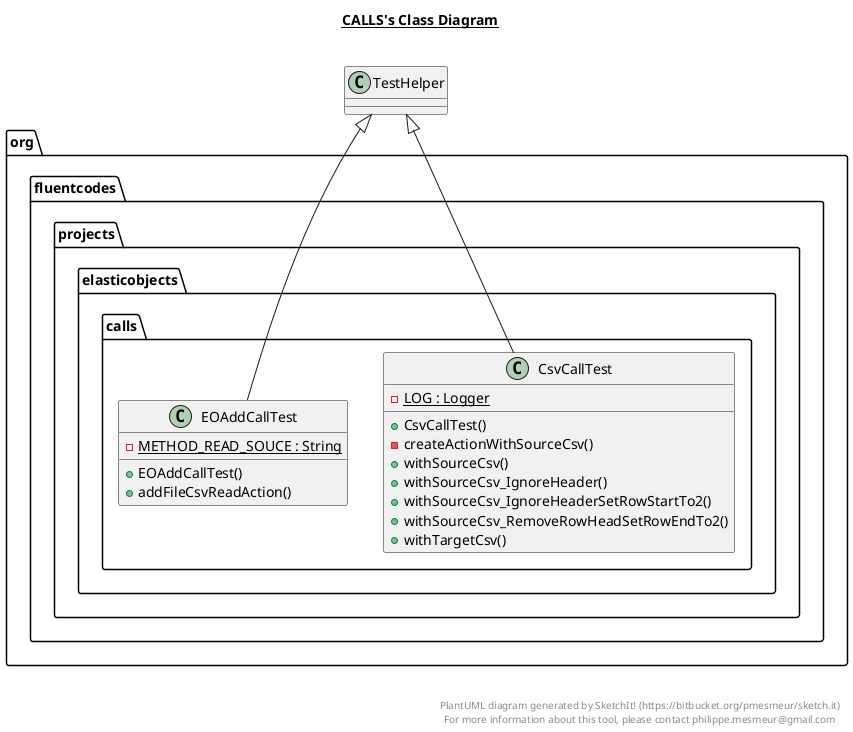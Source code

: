 @startuml

title __CALLS's Class Diagram__\n

  package org.fluentcodes.projects.elasticobjects {
    package org.fluentcodes.projects.elasticobjects.calls {
      class CsvCallTest {
          {static} - LOG : Logger
          + CsvCallTest()
          - createActionWithSourceCsv()
          + withSourceCsv()
          + withSourceCsv_IgnoreHeader()
          + withSourceCsv_IgnoreHeaderSetRowStartTo2()
          + withSourceCsv_RemoveRowHeadSetRowEndTo2()
          + withTargetCsv()
      }
    }
  }
  

  package org.fluentcodes.projects.elasticobjects {
    package org.fluentcodes.projects.elasticobjects.calls {
      class EOAddCallTest {
          {static} - METHOD_READ_SOUCE : String
          + EOAddCallTest()
          + addFileCsvReadAction()
      }
    }
  }
  

  CsvCallTest -up-|> TestHelper
  EOAddCallTest -up-|> TestHelper


right footer


PlantUML diagram generated by SketchIt! (https://bitbucket.org/pmesmeur/sketch.it)
For more information about this tool, please contact philippe.mesmeur@gmail.com
endfooter

@enduml
